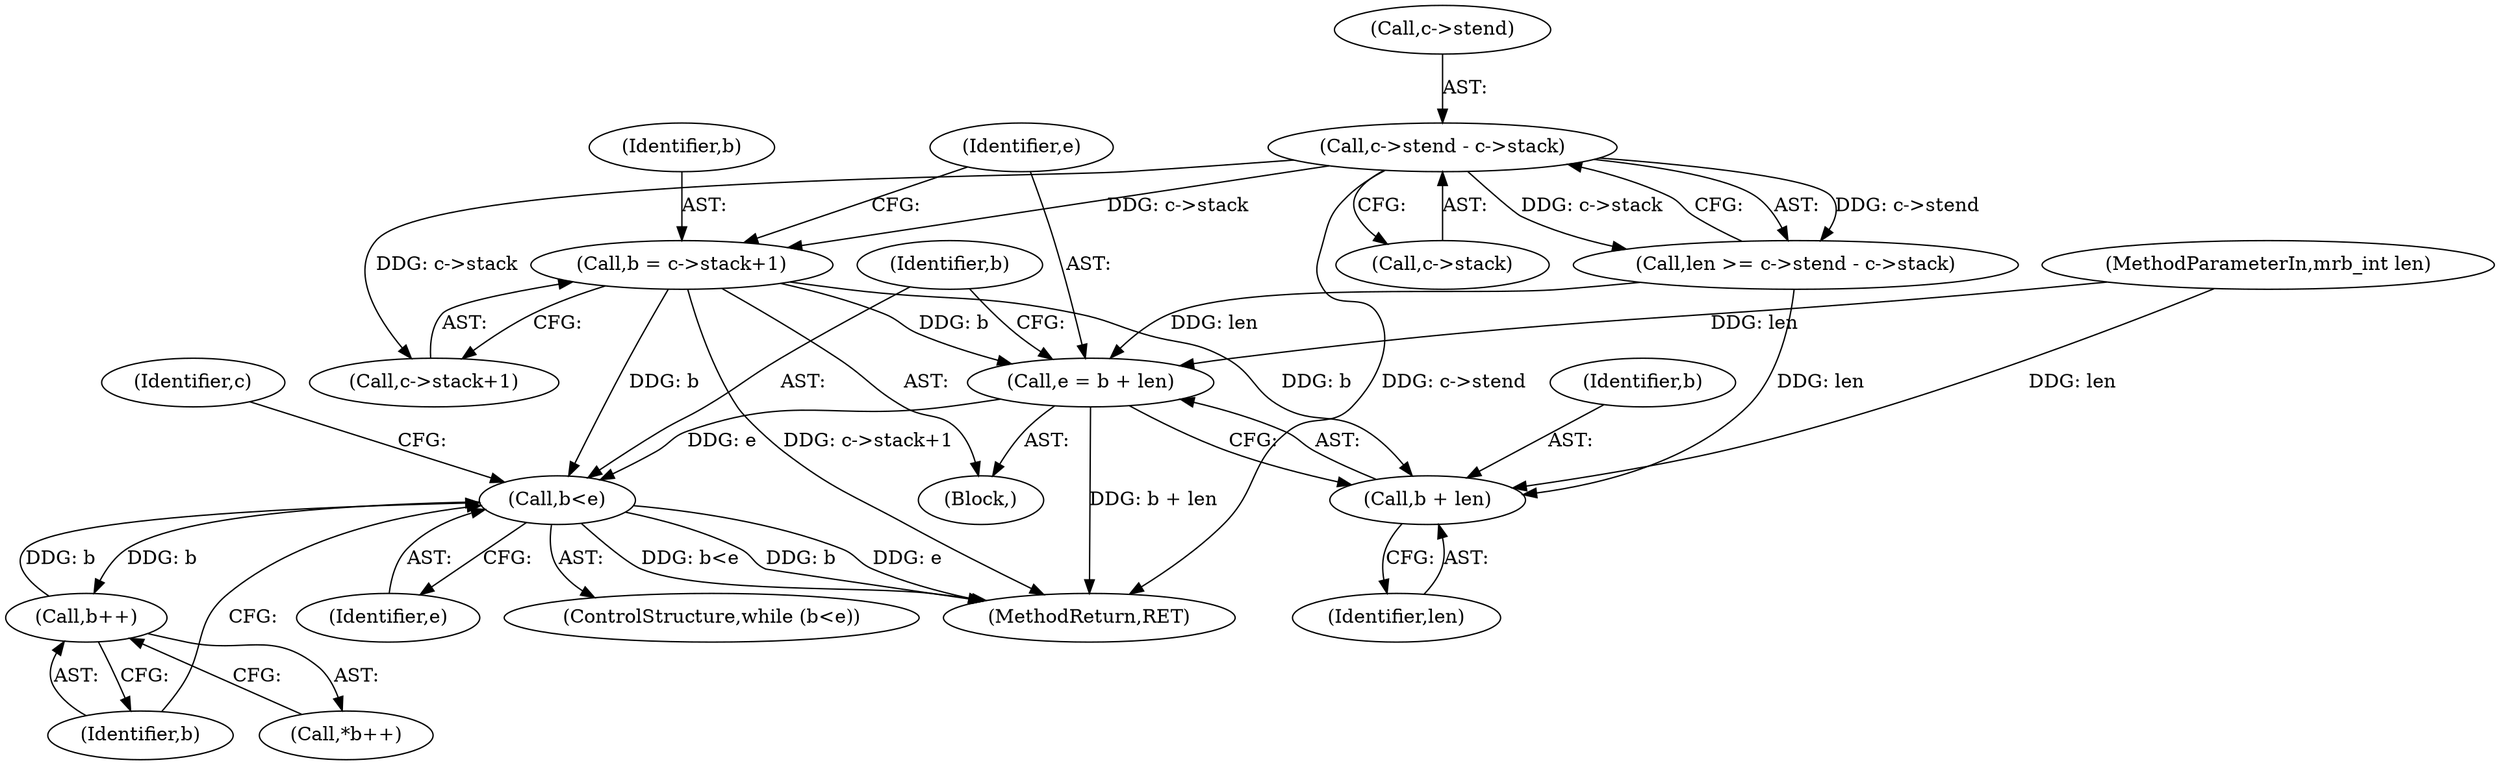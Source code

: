 digraph "0_mruby_778500563a9f7ceba996937dc886bd8cde29b42b@pointer" {
"1000218" [label="(Call,b = c->stack+1)"];
"1000206" [label="(Call,c->stend - c->stack)"];
"1000225" [label="(Call,e = b + len)"];
"1000231" [label="(Call,b<e)"];
"1000237" [label="(Call,b++)"];
"1000227" [label="(Call,b + len)"];
"1000204" [label="(Call,len >= c->stend - c->stack)"];
"1000225" [label="(Call,e = b + len)"];
"1000227" [label="(Call,b + len)"];
"1000238" [label="(Identifier,b)"];
"1000210" [label="(Call,c->stack)"];
"1000229" [label="(Identifier,len)"];
"1000219" [label="(Identifier,b)"];
"1000218" [label="(Call,b = c->stack+1)"];
"1000245" [label="(Identifier,c)"];
"1000236" [label="(Call,*b++)"];
"1000316" [label="(MethodReturn,RET)"];
"1000228" [label="(Identifier,b)"];
"1000220" [label="(Call,c->stack+1)"];
"1000200" [label="(Block,)"];
"1000207" [label="(Call,c->stend)"];
"1000103" [label="(MethodParameterIn,mrb_int len)"];
"1000231" [label="(Call,b<e)"];
"1000226" [label="(Identifier,e)"];
"1000233" [label="(Identifier,e)"];
"1000237" [label="(Call,b++)"];
"1000206" [label="(Call,c->stend - c->stack)"];
"1000230" [label="(ControlStructure,while (b<e))"];
"1000232" [label="(Identifier,b)"];
"1000218" -> "1000200"  [label="AST: "];
"1000218" -> "1000220"  [label="CFG: "];
"1000219" -> "1000218"  [label="AST: "];
"1000220" -> "1000218"  [label="AST: "];
"1000226" -> "1000218"  [label="CFG: "];
"1000218" -> "1000316"  [label="DDG: c->stack+1"];
"1000206" -> "1000218"  [label="DDG: c->stack"];
"1000218" -> "1000225"  [label="DDG: b"];
"1000218" -> "1000227"  [label="DDG: b"];
"1000218" -> "1000231"  [label="DDG: b"];
"1000206" -> "1000204"  [label="AST: "];
"1000206" -> "1000210"  [label="CFG: "];
"1000207" -> "1000206"  [label="AST: "];
"1000210" -> "1000206"  [label="AST: "];
"1000204" -> "1000206"  [label="CFG: "];
"1000206" -> "1000316"  [label="DDG: c->stend"];
"1000206" -> "1000204"  [label="DDG: c->stend"];
"1000206" -> "1000204"  [label="DDG: c->stack"];
"1000206" -> "1000220"  [label="DDG: c->stack"];
"1000225" -> "1000200"  [label="AST: "];
"1000225" -> "1000227"  [label="CFG: "];
"1000226" -> "1000225"  [label="AST: "];
"1000227" -> "1000225"  [label="AST: "];
"1000232" -> "1000225"  [label="CFG: "];
"1000225" -> "1000316"  [label="DDG: b + len"];
"1000204" -> "1000225"  [label="DDG: len"];
"1000103" -> "1000225"  [label="DDG: len"];
"1000225" -> "1000231"  [label="DDG: e"];
"1000231" -> "1000230"  [label="AST: "];
"1000231" -> "1000233"  [label="CFG: "];
"1000232" -> "1000231"  [label="AST: "];
"1000233" -> "1000231"  [label="AST: "];
"1000238" -> "1000231"  [label="CFG: "];
"1000245" -> "1000231"  [label="CFG: "];
"1000231" -> "1000316"  [label="DDG: e"];
"1000231" -> "1000316"  [label="DDG: b<e"];
"1000231" -> "1000316"  [label="DDG: b"];
"1000237" -> "1000231"  [label="DDG: b"];
"1000231" -> "1000237"  [label="DDG: b"];
"1000237" -> "1000236"  [label="AST: "];
"1000237" -> "1000238"  [label="CFG: "];
"1000238" -> "1000237"  [label="AST: "];
"1000236" -> "1000237"  [label="CFG: "];
"1000227" -> "1000229"  [label="CFG: "];
"1000228" -> "1000227"  [label="AST: "];
"1000229" -> "1000227"  [label="AST: "];
"1000204" -> "1000227"  [label="DDG: len"];
"1000103" -> "1000227"  [label="DDG: len"];
}
